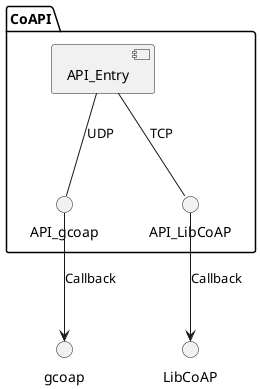 @startuml

package "CoAPI"{
    [API_Entry]
    API_gcoap -up- [API_Entry]:UDP
    API_LibCoAP -up- [API_Entry]:TCP
}

API_LibCoAP -down-> LibCoAP: Callback
API_gcoap -down-> gcoap: Callback
@enduml